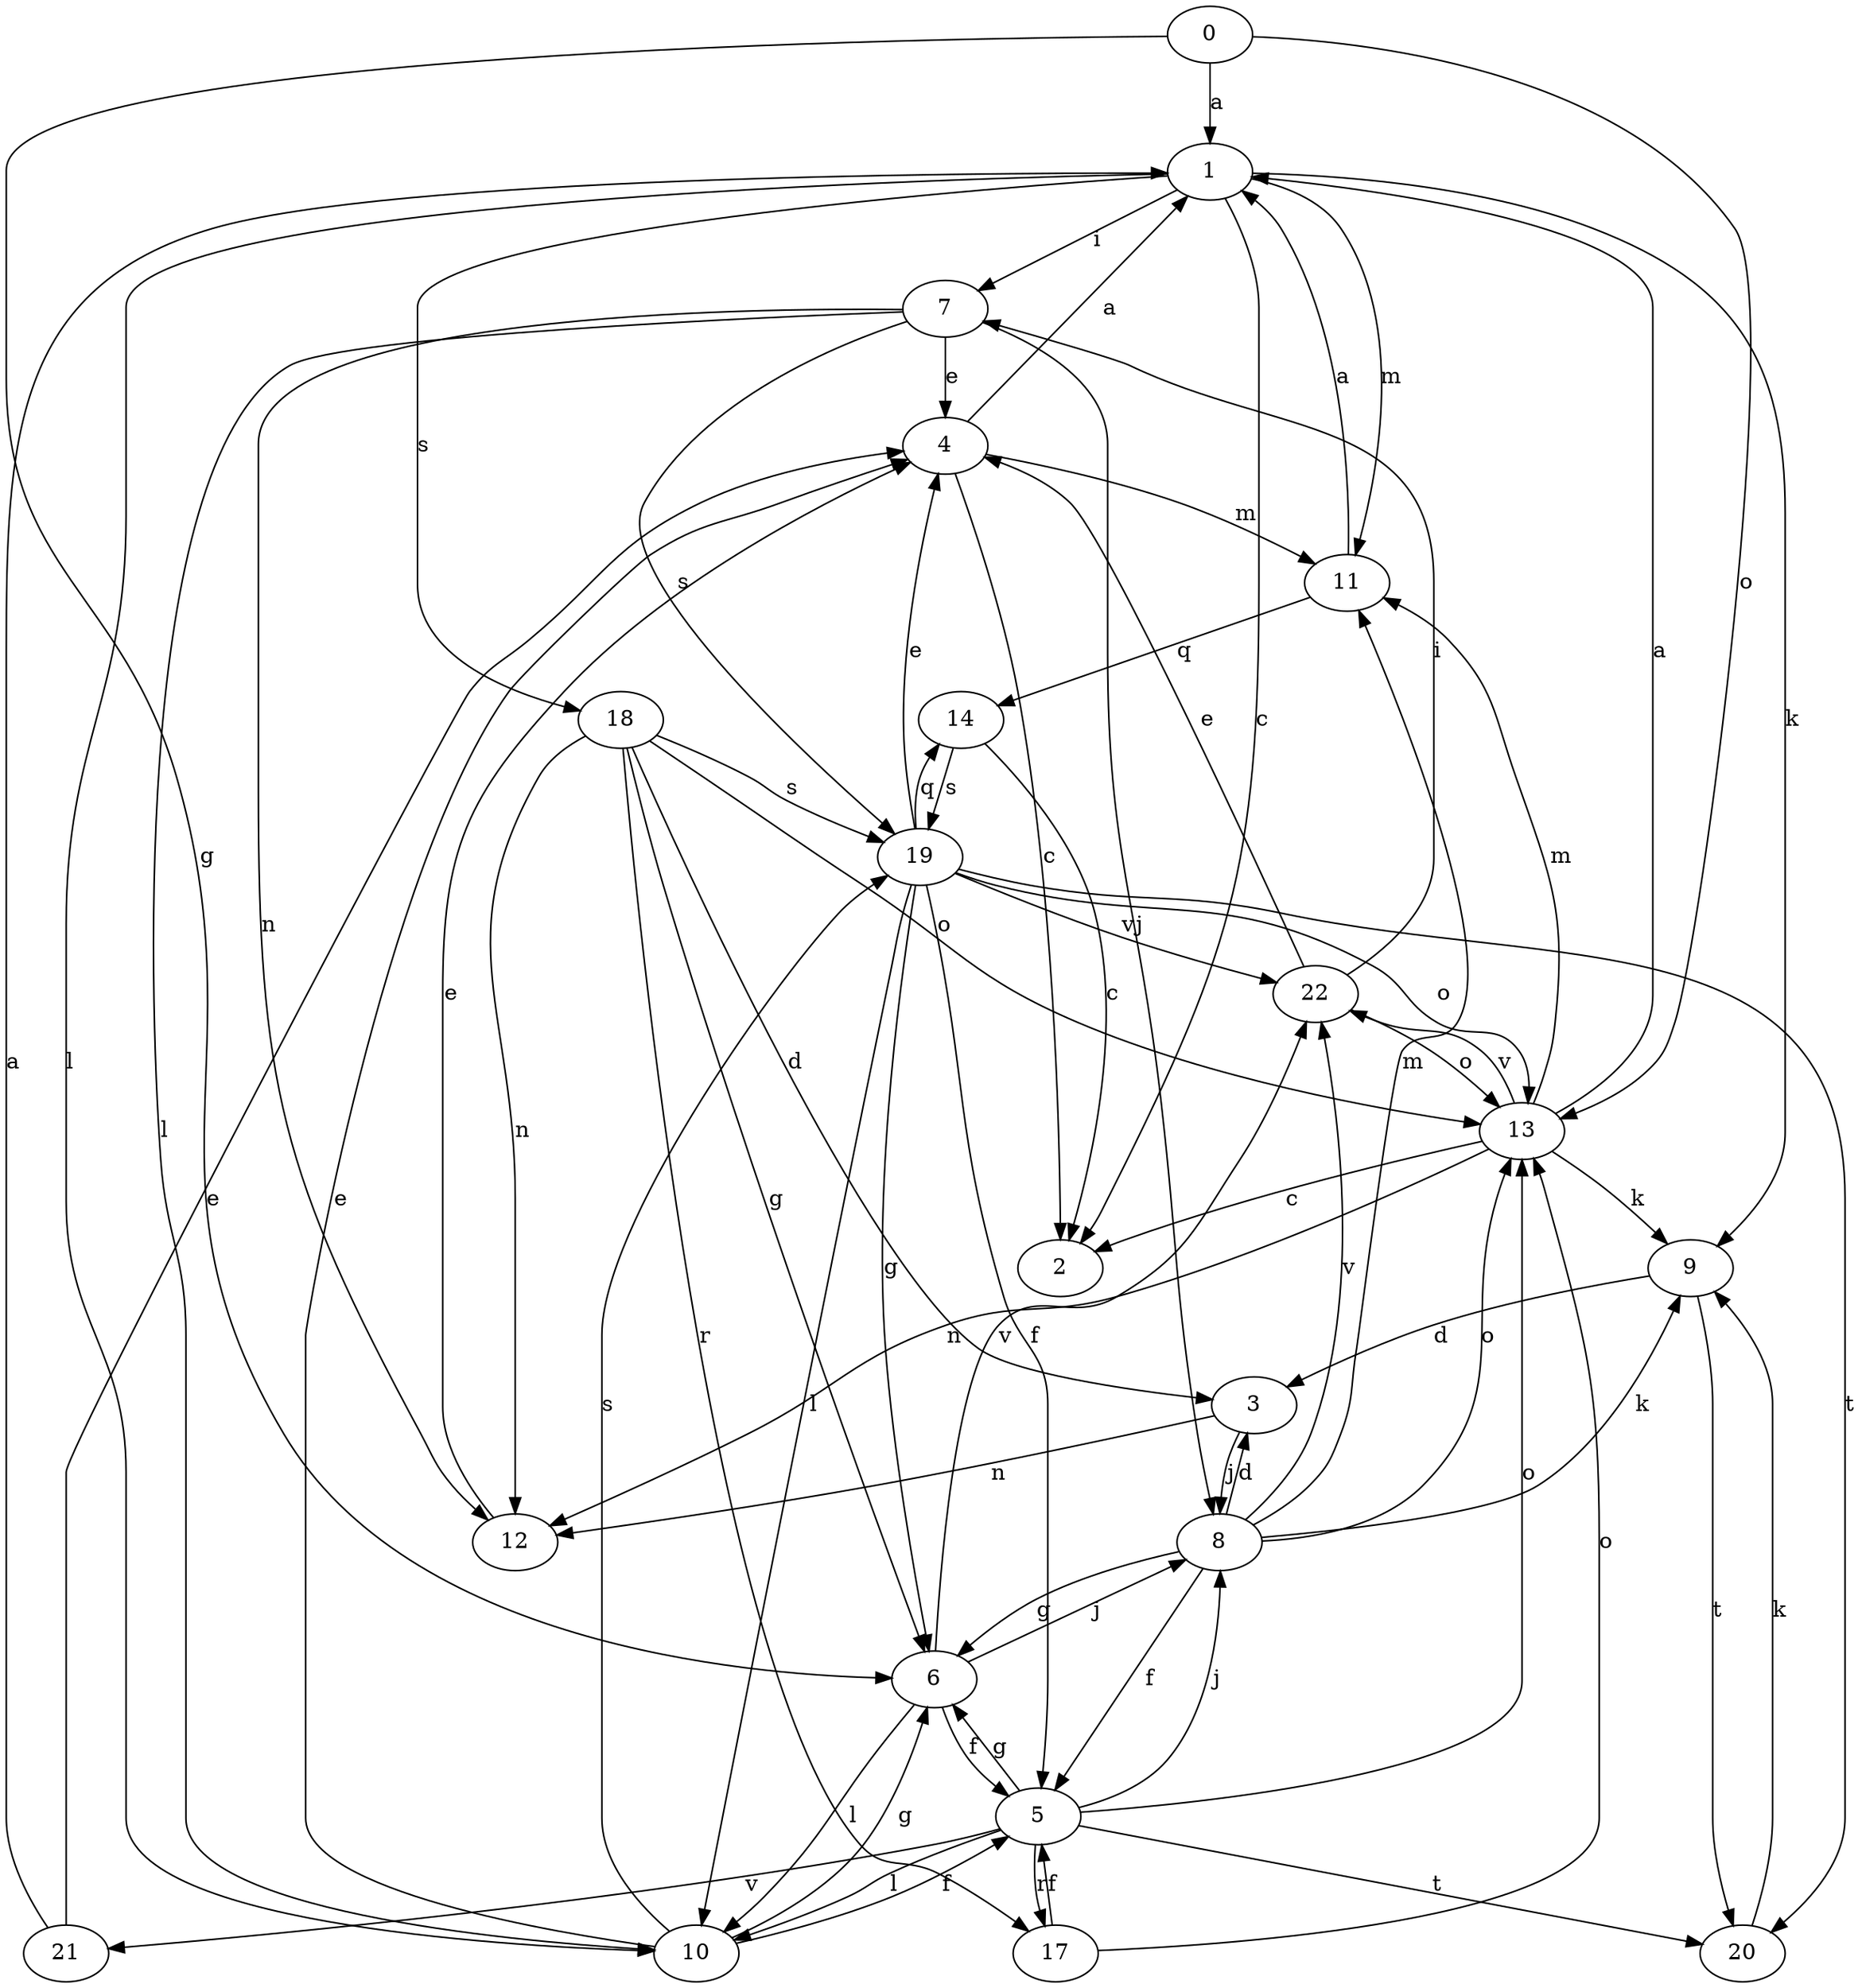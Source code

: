 strict digraph  {
0;
1;
2;
3;
4;
5;
6;
7;
8;
9;
10;
11;
12;
13;
14;
17;
18;
19;
20;
21;
22;
0 -> 1  [label=a];
0 -> 6  [label=g];
0 -> 13  [label=o];
1 -> 2  [label=c];
1 -> 7  [label=i];
1 -> 9  [label=k];
1 -> 10  [label=l];
1 -> 11  [label=m];
1 -> 18  [label=s];
3 -> 8  [label=j];
3 -> 12  [label=n];
4 -> 1  [label=a];
4 -> 2  [label=c];
4 -> 11  [label=m];
5 -> 6  [label=g];
5 -> 8  [label=j];
5 -> 10  [label=l];
5 -> 13  [label=o];
5 -> 17  [label=r];
5 -> 20  [label=t];
5 -> 21  [label=v];
6 -> 5  [label=f];
6 -> 8  [label=j];
6 -> 10  [label=l];
6 -> 22  [label=v];
7 -> 4  [label=e];
7 -> 8  [label=j];
7 -> 10  [label=l];
7 -> 12  [label=n];
7 -> 19  [label=s];
8 -> 3  [label=d];
8 -> 5  [label=f];
8 -> 6  [label=g];
8 -> 9  [label=k];
8 -> 11  [label=m];
8 -> 13  [label=o];
8 -> 22  [label=v];
9 -> 3  [label=d];
9 -> 20  [label=t];
10 -> 4  [label=e];
10 -> 5  [label=f];
10 -> 6  [label=g];
10 -> 19  [label=s];
11 -> 1  [label=a];
11 -> 14  [label=q];
12 -> 4  [label=e];
13 -> 1  [label=a];
13 -> 2  [label=c];
13 -> 9  [label=k];
13 -> 11  [label=m];
13 -> 12  [label=n];
13 -> 22  [label=v];
14 -> 2  [label=c];
14 -> 19  [label=s];
17 -> 5  [label=f];
17 -> 13  [label=o];
18 -> 3  [label=d];
18 -> 6  [label=g];
18 -> 12  [label=n];
18 -> 13  [label=o];
18 -> 17  [label=r];
18 -> 19  [label=s];
19 -> 4  [label=e];
19 -> 5  [label=f];
19 -> 6  [label=g];
19 -> 10  [label=l];
19 -> 13  [label=o];
19 -> 14  [label=q];
19 -> 20  [label=t];
19 -> 22  [label=v];
20 -> 9  [label=k];
21 -> 1  [label=a];
21 -> 4  [label=e];
22 -> 4  [label=e];
22 -> 7  [label=i];
22 -> 13  [label=o];
}
